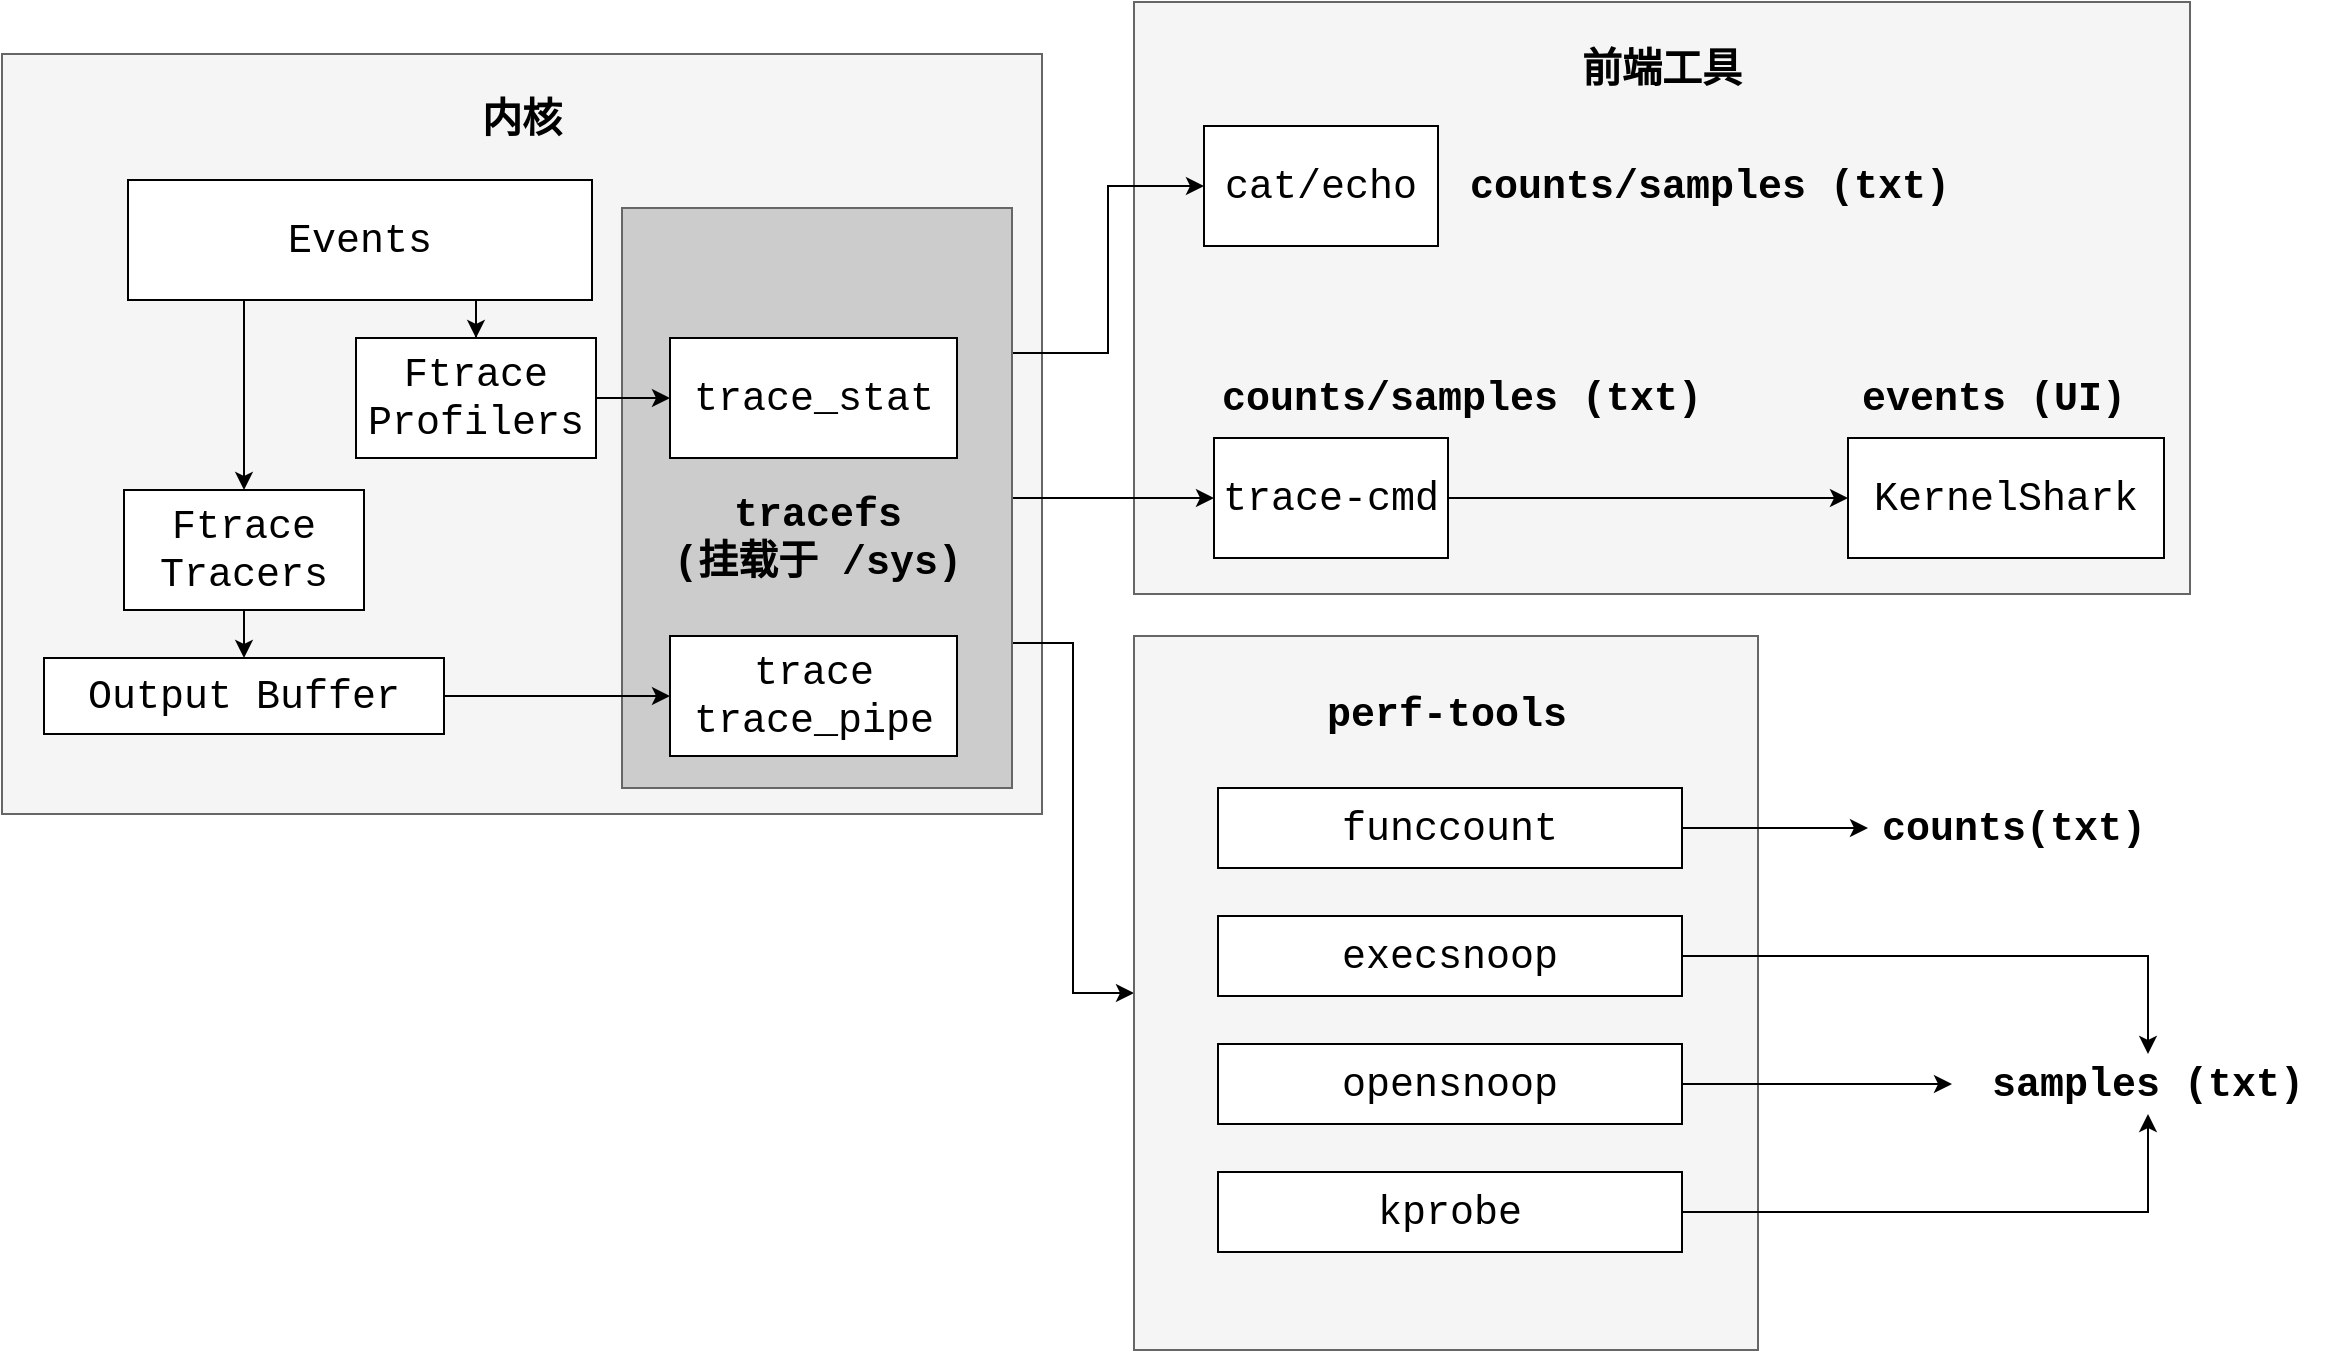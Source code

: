 <mxfile version="15.8.7" type="device"><diagram id="x9tby8mRVupGOMF6AwRb" name="第 1 页"><mxGraphModel dx="1454" dy="969" grid="0" gridSize="10" guides="1" tooltips="1" connect="1" arrows="1" fold="1" page="0" pageScale="1" pageWidth="827" pageHeight="1169" math="0" shadow="0"><root><mxCell id="0"/><mxCell id="1" parent="0"/><mxCell id="cLZD9SabVryVcj0JCKJm-41" value="" style="rounded=0;whiteSpace=wrap;html=1;fillColor=#f5f5f5;fontColor=#333333;strokeColor=#666666;" vertex="1" parent="1"><mxGeometry x="722" y="156" width="528" height="296" as="geometry"/></mxCell><mxCell id="cLZD9SabVryVcj0JCKJm-8" value="" style="rounded=0;whiteSpace=wrap;html=1;fillColor=#f5f5f5;fontColor=#333333;strokeColor=#666666;" vertex="1" parent="1"><mxGeometry x="156" y="182" width="520" height="380" as="geometry"/></mxCell><mxCell id="cLZD9SabVryVcj0JCKJm-4" style="edgeStyle=orthogonalEdgeStyle;rounded=0;orthogonalLoop=1;jettySize=auto;html=1;fontFamily=Courier New;fontSize=20;exitX=0.25;exitY=1;exitDx=0;exitDy=0;" edge="1" parent="1" source="cLZD9SabVryVcj0JCKJm-1" target="cLZD9SabVryVcj0JCKJm-3"><mxGeometry relative="1" as="geometry"/></mxCell><mxCell id="cLZD9SabVryVcj0JCKJm-6" style="edgeStyle=orthogonalEdgeStyle;rounded=0;orthogonalLoop=1;jettySize=auto;html=1;fontFamily=Courier New;fontSize=20;exitX=0.75;exitY=1;exitDx=0;exitDy=0;" edge="1" parent="1" source="cLZD9SabVryVcj0JCKJm-1" target="cLZD9SabVryVcj0JCKJm-5"><mxGeometry relative="1" as="geometry"/></mxCell><mxCell id="cLZD9SabVryVcj0JCKJm-1" value="&lt;font style=&quot;font-size: 20px&quot; face=&quot;Courier New&quot;&gt;Events&lt;/font&gt;" style="rounded=0;whiteSpace=wrap;html=1;" vertex="1" parent="1"><mxGeometry x="219" y="245" width="232" height="60" as="geometry"/></mxCell><mxCell id="cLZD9SabVryVcj0JCKJm-2" value="&lt;font style=&quot;font-size: 20px&quot; face=&quot;Courier New&quot;&gt;Output Buffer&lt;/font&gt;" style="rounded=0;whiteSpace=wrap;html=1;" vertex="1" parent="1"><mxGeometry x="177" y="484" width="200" height="38" as="geometry"/></mxCell><mxCell id="cLZD9SabVryVcj0JCKJm-7" style="edgeStyle=orthogonalEdgeStyle;rounded=0;orthogonalLoop=1;jettySize=auto;html=1;fontFamily=Courier New;fontSize=20;" edge="1" parent="1" source="cLZD9SabVryVcj0JCKJm-3" target="cLZD9SabVryVcj0JCKJm-2"><mxGeometry relative="1" as="geometry"/></mxCell><mxCell id="cLZD9SabVryVcj0JCKJm-3" value="&lt;font style=&quot;font-size: 20px&quot; face=&quot;Courier New&quot;&gt;Ftrace Tracers&lt;/font&gt;" style="rounded=0;whiteSpace=wrap;html=1;" vertex="1" parent="1"><mxGeometry x="217" y="400" width="120" height="60" as="geometry"/></mxCell><mxCell id="cLZD9SabVryVcj0JCKJm-5" value="&lt;font style=&quot;font-size: 20px&quot; face=&quot;Courier New&quot;&gt;Ftrace Profilers&lt;/font&gt;" style="rounded=0;whiteSpace=wrap;html=1;" vertex="1" parent="1"><mxGeometry x="333" y="324" width="120" height="60" as="geometry"/></mxCell><mxCell id="cLZD9SabVryVcj0JCKJm-9" value="&lt;b&gt;内核&lt;/b&gt;" style="text;html=1;strokeColor=none;fillColor=none;align=center;verticalAlign=middle;whiteSpace=wrap;rounded=0;fontFamily=Courier New;fontSize=20;" vertex="1" parent="1"><mxGeometry x="371" y="200" width="90" height="30" as="geometry"/></mxCell><mxCell id="cLZD9SabVryVcj0JCKJm-18" style="edgeStyle=orthogonalEdgeStyle;rounded=0;orthogonalLoop=1;jettySize=auto;html=1;fontFamily=Courier New;fontSize=20;exitX=1;exitY=0.25;exitDx=0;exitDy=0;" edge="1" parent="1" source="cLZD9SabVryVcj0JCKJm-10" target="cLZD9SabVryVcj0JCKJm-17"><mxGeometry relative="1" as="geometry"/></mxCell><mxCell id="cLZD9SabVryVcj0JCKJm-20" style="edgeStyle=orthogonalEdgeStyle;rounded=0;orthogonalLoop=1;jettySize=auto;html=1;entryX=0;entryY=0.5;entryDx=0;entryDy=0;fontFamily=Courier New;fontSize=20;" edge="1" parent="1" source="cLZD9SabVryVcj0JCKJm-10" target="cLZD9SabVryVcj0JCKJm-19"><mxGeometry relative="1" as="geometry"/></mxCell><mxCell id="cLZD9SabVryVcj0JCKJm-24" style="edgeStyle=orthogonalEdgeStyle;rounded=0;orthogonalLoop=1;jettySize=auto;html=1;fontFamily=Courier New;fontSize=20;exitX=1;exitY=0.75;exitDx=0;exitDy=0;" edge="1" parent="1" source="cLZD9SabVryVcj0JCKJm-10" target="cLZD9SabVryVcj0JCKJm-22"><mxGeometry relative="1" as="geometry"/></mxCell><mxCell id="cLZD9SabVryVcj0JCKJm-10" value="" style="rounded=0;whiteSpace=wrap;html=1;fillColor=#CCCCCC;fontColor=#333333;strokeColor=#666666;" vertex="1" parent="1"><mxGeometry x="466" y="259" width="195" height="290" as="geometry"/></mxCell><mxCell id="cLZD9SabVryVcj0JCKJm-11" value="&lt;font style=&quot;font-size: 20px&quot; face=&quot;Courier New&quot;&gt;trace_stat&lt;/font&gt;" style="rounded=0;whiteSpace=wrap;html=1;" vertex="1" parent="1"><mxGeometry x="490" y="324" width="143.5" height="60" as="geometry"/></mxCell><mxCell id="cLZD9SabVryVcj0JCKJm-13" style="edgeStyle=orthogonalEdgeStyle;rounded=0;orthogonalLoop=1;jettySize=auto;html=1;fontFamily=Courier New;fontSize=20;" edge="1" parent="1" source="cLZD9SabVryVcj0JCKJm-5" target="cLZD9SabVryVcj0JCKJm-11"><mxGeometry relative="1" as="geometry"/></mxCell><mxCell id="cLZD9SabVryVcj0JCKJm-14" value="&lt;font style=&quot;font-size: 20px&quot; face=&quot;Courier New&quot;&gt;trace&lt;br&gt;trace_pipe&lt;br&gt;&lt;/font&gt;" style="rounded=0;whiteSpace=wrap;html=1;" vertex="1" parent="1"><mxGeometry x="490" y="473" width="143.5" height="60" as="geometry"/></mxCell><mxCell id="cLZD9SabVryVcj0JCKJm-16" value="&lt;b&gt;tracefs &lt;br&gt;(挂载于 /sys)&lt;/b&gt;" style="text;html=1;strokeColor=none;fillColor=none;align=center;verticalAlign=middle;whiteSpace=wrap;rounded=0;fontFamily=Courier New;fontSize=20;" vertex="1" parent="1"><mxGeometry x="473.5" y="409" width="180" height="30" as="geometry"/></mxCell><mxCell id="cLZD9SabVryVcj0JCKJm-17" value="&lt;font style=&quot;font-size: 20px&quot; face=&quot;Courier New&quot;&gt;cat/echo&lt;br&gt;&lt;/font&gt;" style="rounded=0;whiteSpace=wrap;html=1;" vertex="1" parent="1"><mxGeometry x="757" y="218" width="117" height="60" as="geometry"/></mxCell><mxCell id="cLZD9SabVryVcj0JCKJm-31" style="edgeStyle=orthogonalEdgeStyle;rounded=0;orthogonalLoop=1;jettySize=auto;html=1;fontFamily=Courier New;fontSize=20;" edge="1" parent="1" source="cLZD9SabVryVcj0JCKJm-19" target="cLZD9SabVryVcj0JCKJm-30"><mxGeometry relative="1" as="geometry"/></mxCell><mxCell id="cLZD9SabVryVcj0JCKJm-19" value="&lt;font style=&quot;font-size: 20px&quot; face=&quot;Courier New&quot;&gt;trace-cmd&lt;br&gt;&lt;/font&gt;" style="rounded=0;whiteSpace=wrap;html=1;" vertex="1" parent="1"><mxGeometry x="762" y="374" width="117" height="60" as="geometry"/></mxCell><mxCell id="cLZD9SabVryVcj0JCKJm-22" value="" style="rounded=0;whiteSpace=wrap;html=1;fillColor=#f5f5f5;fontColor=#333333;strokeColor=#666666;" vertex="1" parent="1"><mxGeometry x="722" y="473" width="312" height="357" as="geometry"/></mxCell><mxCell id="cLZD9SabVryVcj0JCKJm-23" value="&lt;b&gt;perf-tools&lt;/b&gt;" style="text;html=1;strokeColor=none;fillColor=none;align=center;verticalAlign=middle;whiteSpace=wrap;rounded=0;fontFamily=Courier New;fontSize=20;" vertex="1" parent="1"><mxGeometry x="805.5" y="497" width="145" height="30" as="geometry"/></mxCell><mxCell id="cLZD9SabVryVcj0JCKJm-36" style="edgeStyle=orthogonalEdgeStyle;rounded=0;orthogonalLoop=1;jettySize=auto;html=1;entryX=0;entryY=0.5;entryDx=0;entryDy=0;fontFamily=Courier New;fontSize=20;" edge="1" parent="1" source="cLZD9SabVryVcj0JCKJm-25" target="cLZD9SabVryVcj0JCKJm-35"><mxGeometry relative="1" as="geometry"/></mxCell><mxCell id="cLZD9SabVryVcj0JCKJm-25" value="&lt;font style=&quot;font-size: 20px&quot; face=&quot;Courier New&quot;&gt;funccount&lt;/font&gt;" style="rounded=0;whiteSpace=wrap;html=1;" vertex="1" parent="1"><mxGeometry x="764" y="549" width="232" height="40" as="geometry"/></mxCell><mxCell id="cLZD9SabVryVcj0JCKJm-38" style="edgeStyle=orthogonalEdgeStyle;rounded=0;orthogonalLoop=1;jettySize=auto;html=1;fontFamily=Courier New;fontSize=20;" edge="1" parent="1" source="cLZD9SabVryVcj0JCKJm-26" target="cLZD9SabVryVcj0JCKJm-37"><mxGeometry relative="1" as="geometry"/></mxCell><mxCell id="cLZD9SabVryVcj0JCKJm-26" value="&lt;font style=&quot;font-size: 20px&quot; face=&quot;Courier New&quot;&gt;execsnoop&lt;/font&gt;" style="rounded=0;whiteSpace=wrap;html=1;" vertex="1" parent="1"><mxGeometry x="764" y="613" width="232" height="40" as="geometry"/></mxCell><mxCell id="cLZD9SabVryVcj0JCKJm-39" style="edgeStyle=orthogonalEdgeStyle;rounded=0;orthogonalLoop=1;jettySize=auto;html=1;fontFamily=Courier New;fontSize=20;" edge="1" parent="1" source="cLZD9SabVryVcj0JCKJm-27" target="cLZD9SabVryVcj0JCKJm-37"><mxGeometry relative="1" as="geometry"/></mxCell><mxCell id="cLZD9SabVryVcj0JCKJm-27" value="&lt;font style=&quot;font-size: 20px&quot; face=&quot;Courier New&quot;&gt;opensnoop&lt;/font&gt;" style="rounded=0;whiteSpace=wrap;html=1;" vertex="1" parent="1"><mxGeometry x="764" y="677" width="232" height="40" as="geometry"/></mxCell><mxCell id="cLZD9SabVryVcj0JCKJm-40" style="edgeStyle=orthogonalEdgeStyle;rounded=0;orthogonalLoop=1;jettySize=auto;html=1;fontFamily=Courier New;fontSize=20;" edge="1" parent="1" source="cLZD9SabVryVcj0JCKJm-28" target="cLZD9SabVryVcj0JCKJm-37"><mxGeometry relative="1" as="geometry"/></mxCell><mxCell id="cLZD9SabVryVcj0JCKJm-28" value="&lt;font style=&quot;font-size: 20px&quot; face=&quot;Courier New&quot;&gt;kprobe&lt;/font&gt;" style="rounded=0;whiteSpace=wrap;html=1;" vertex="1" parent="1"><mxGeometry x="764" y="741" width="232" height="40" as="geometry"/></mxCell><mxCell id="cLZD9SabVryVcj0JCKJm-29" value="&lt;b&gt;前端工具&lt;/b&gt;" style="text;html=1;strokeColor=none;fillColor=none;align=center;verticalAlign=middle;whiteSpace=wrap;rounded=0;fontFamily=Courier New;fontSize=20;" vertex="1" parent="1"><mxGeometry x="943" y="175" width="86" height="30" as="geometry"/></mxCell><mxCell id="cLZD9SabVryVcj0JCKJm-30" value="&lt;font style=&quot;font-size: 20px&quot; face=&quot;Courier New&quot;&gt;KernelShark&lt;br&gt;&lt;/font&gt;" style="rounded=0;whiteSpace=wrap;html=1;" vertex="1" parent="1"><mxGeometry x="1079" y="374" width="158" height="60" as="geometry"/></mxCell><mxCell id="cLZD9SabVryVcj0JCKJm-32" value="&lt;b&gt;counts/samples (txt)&lt;/b&gt;" style="text;html=1;strokeColor=none;fillColor=none;align=center;verticalAlign=middle;whiteSpace=wrap;rounded=0;fontFamily=Courier New;fontSize=20;" vertex="1" parent="1"><mxGeometry x="881" y="233" width="258" height="30" as="geometry"/></mxCell><mxCell id="cLZD9SabVryVcj0JCKJm-33" value="&lt;b&gt;counts/samples (txt)&lt;/b&gt;" style="text;html=1;strokeColor=none;fillColor=none;align=center;verticalAlign=middle;whiteSpace=wrap;rounded=0;fontFamily=Courier New;fontSize=20;" vertex="1" parent="1"><mxGeometry x="757" y="339" width="258" height="30" as="geometry"/></mxCell><mxCell id="cLZD9SabVryVcj0JCKJm-34" value="&lt;b&gt;events (UI)&lt;/b&gt;" style="text;html=1;strokeColor=none;fillColor=none;align=center;verticalAlign=middle;whiteSpace=wrap;rounded=0;fontFamily=Courier New;fontSize=20;" vertex="1" parent="1"><mxGeometry x="1077" y="339" width="150" height="30" as="geometry"/></mxCell><mxCell id="cLZD9SabVryVcj0JCKJm-35" value="&lt;b&gt;counts(txt)&lt;/b&gt;" style="text;html=1;strokeColor=none;fillColor=none;align=center;verticalAlign=middle;whiteSpace=wrap;rounded=0;fontFamily=Courier New;fontSize=20;" vertex="1" parent="1"><mxGeometry x="1089" y="554" width="146" height="30" as="geometry"/></mxCell><mxCell id="cLZD9SabVryVcj0JCKJm-37" value="&lt;b&gt;samples (txt)&lt;/b&gt;" style="text;html=1;strokeColor=none;fillColor=none;align=center;verticalAlign=middle;whiteSpace=wrap;rounded=0;fontFamily=Courier New;fontSize=20;" vertex="1" parent="1"><mxGeometry x="1131" y="682" width="196" height="30" as="geometry"/></mxCell><mxCell id="cLZD9SabVryVcj0JCKJm-15" style="edgeStyle=orthogonalEdgeStyle;rounded=0;orthogonalLoop=1;jettySize=auto;html=1;fontFamily=Courier New;fontSize=20;" edge="1" parent="1" source="cLZD9SabVryVcj0JCKJm-2" target="cLZD9SabVryVcj0JCKJm-14"><mxGeometry relative="1" as="geometry"/></mxCell></root></mxGraphModel></diagram></mxfile>